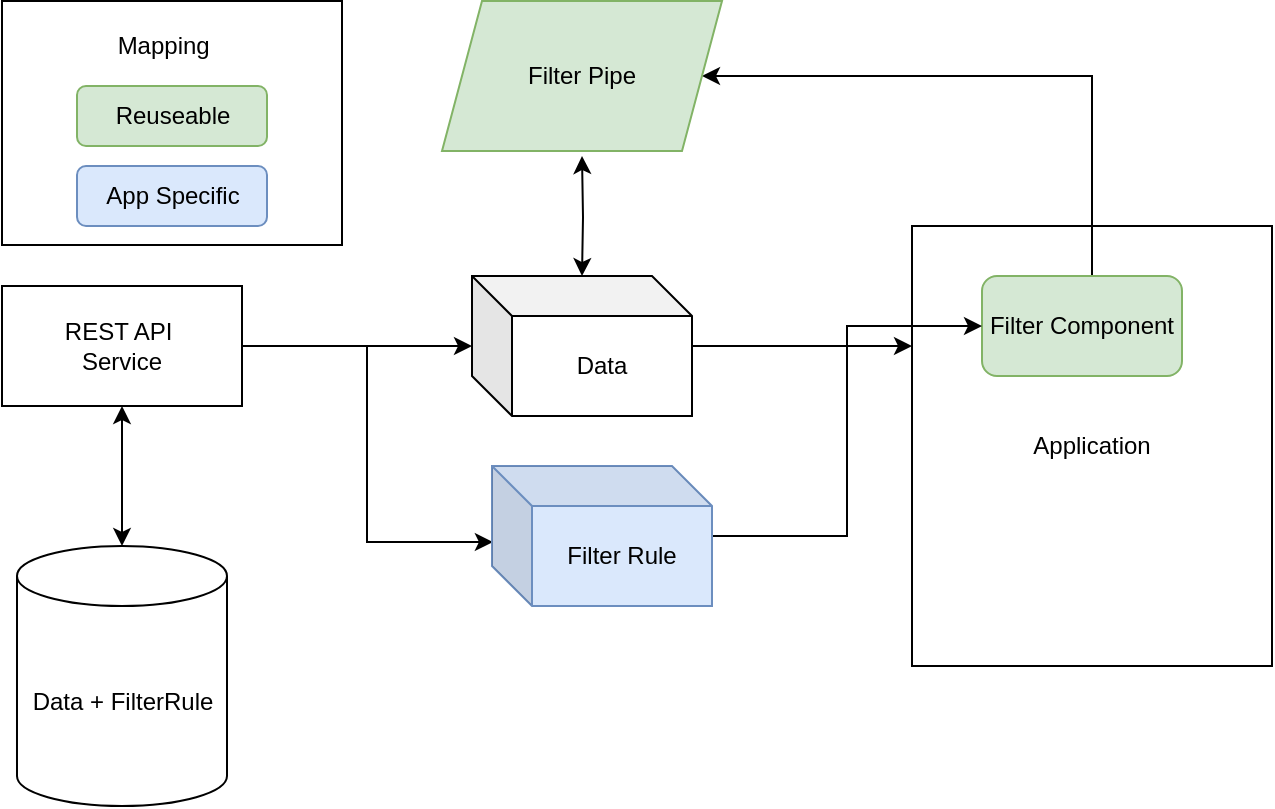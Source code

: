 <mxfile version="13.9.9" type="device"><diagram id="DZ-UJTtuj2ghI0AE6UvW" name="Page-1"><mxGraphModel dx="768" dy="523" grid="1" gridSize="10" guides="1" tooltips="1" connect="1" arrows="1" fold="1" page="1" pageScale="1" pageWidth="850" pageHeight="1100" math="0" shadow="0"><root><mxCell id="0"/><mxCell id="1" parent="0"/><mxCell id="ALyhjhy_qxAuNQm3Us_R-5" value="" style="rounded=0;whiteSpace=wrap;html=1;" vertex="1" parent="1"><mxGeometry x="125" y="117.5" width="170" height="122" as="geometry"/></mxCell><mxCell id="a5eI7QKgUOMp25f2AUdx-1" value="Application" style="rounded=0;whiteSpace=wrap;html=1;" parent="1" vertex="1"><mxGeometry x="580" y="230" width="180" height="220" as="geometry"/></mxCell><mxCell id="a5eI7QKgUOMp25f2AUdx-12" style="edgeStyle=orthogonalEdgeStyle;rounded=0;orthogonalLoop=1;jettySize=auto;html=1;entryX=0.5;entryY=1;entryDx=0;entryDy=0;startArrow=classic;startFill=1;" parent="1" source="a5eI7QKgUOMp25f2AUdx-2" target="a5eI7QKgUOMp25f2AUdx-5" edge="1"><mxGeometry relative="1" as="geometry"/></mxCell><mxCell id="a5eI7QKgUOMp25f2AUdx-2" value="Data + FilterRule" style="shape=cylinder3;whiteSpace=wrap;html=1;boundedLbl=1;backgroundOutline=1;size=15;" parent="1" vertex="1"><mxGeometry x="132.5" y="390" width="105" height="130" as="geometry"/></mxCell><mxCell id="a5eI7QKgUOMp25f2AUdx-9" style="edgeStyle=orthogonalEdgeStyle;rounded=0;orthogonalLoop=1;jettySize=auto;html=1;" parent="1" source="a5eI7QKgUOMp25f2AUdx-7" edge="1"><mxGeometry relative="1" as="geometry"><mxPoint x="580" y="290" as="targetPoint"/></mxGeometry></mxCell><mxCell id="a5eI7QKgUOMp25f2AUdx-23" style="edgeStyle=orthogonalEdgeStyle;rounded=0;orthogonalLoop=1;jettySize=auto;html=1;entryX=0.004;entryY=0.543;entryDx=0;entryDy=0;entryPerimeter=0;startArrow=none;startFill=0;" parent="1" source="a5eI7QKgUOMp25f2AUdx-5" target="a5eI7QKgUOMp25f2AUdx-20" edge="1"><mxGeometry relative="1" as="geometry"/></mxCell><mxCell id="a5eI7QKgUOMp25f2AUdx-5" value="REST API&amp;nbsp;&lt;br&gt;Service" style="rounded=0;whiteSpace=wrap;html=1;" parent="1" vertex="1"><mxGeometry x="125" y="260" width="120" height="60" as="geometry"/></mxCell><mxCell id="a5eI7QKgUOMp25f2AUdx-7" value="Data" style="shape=cube;whiteSpace=wrap;html=1;boundedLbl=1;backgroundOutline=1;darkOpacity=0.05;darkOpacity2=0.1;" parent="1" vertex="1"><mxGeometry x="360" y="255" width="110" height="70" as="geometry"/></mxCell><mxCell id="a5eI7QKgUOMp25f2AUdx-13" style="edgeStyle=orthogonalEdgeStyle;rounded=0;orthogonalLoop=1;jettySize=auto;html=1;" parent="1" source="a5eI7QKgUOMp25f2AUdx-5" target="a5eI7QKgUOMp25f2AUdx-7" edge="1"><mxGeometry relative="1" as="geometry"><mxPoint x="580" y="290" as="targetPoint"/><mxPoint x="245" y="290" as="sourcePoint"/></mxGeometry></mxCell><mxCell id="a5eI7QKgUOMp25f2AUdx-18" style="edgeStyle=orthogonalEdgeStyle;rounded=0;orthogonalLoop=1;jettySize=auto;html=1;entryX=1;entryY=0.5;entryDx=0;entryDy=0;" parent="1" source="a5eI7QKgUOMp25f2AUdx-14" target="a5eI7QKgUOMp25f2AUdx-19" edge="1"><mxGeometry relative="1" as="geometry"><mxPoint x="455" y="155" as="targetPoint"/><Array as="points"><mxPoint x="670" y="155"/></Array></mxGeometry></mxCell><mxCell id="a5eI7QKgUOMp25f2AUdx-14" value="Filter Component" style="rounded=1;whiteSpace=wrap;html=1;fillColor=#d5e8d4;strokeColor=#82b366;" parent="1" vertex="1"><mxGeometry x="615" y="255" width="100" height="50" as="geometry"/></mxCell><mxCell id="a5eI7QKgUOMp25f2AUdx-17" style="edgeStyle=orthogonalEdgeStyle;rounded=0;orthogonalLoop=1;jettySize=auto;html=1;startArrow=classic;startFill=1;" parent="1" target="a5eI7QKgUOMp25f2AUdx-7" edge="1"><mxGeometry relative="1" as="geometry"><mxPoint x="415" y="195" as="sourcePoint"/></mxGeometry></mxCell><mxCell id="a5eI7QKgUOMp25f2AUdx-19" value="Filter Pipe" style="shape=parallelogram;perimeter=parallelogramPerimeter;whiteSpace=wrap;html=1;fixedSize=1;fillColor=#d5e8d4;strokeColor=#82b366;" parent="1" vertex="1"><mxGeometry x="345" y="117.5" width="140" height="75" as="geometry"/></mxCell><mxCell id="a5eI7QKgUOMp25f2AUdx-21" style="edgeStyle=orthogonalEdgeStyle;rounded=0;orthogonalLoop=1;jettySize=auto;html=1;entryX=0;entryY=0.5;entryDx=0;entryDy=0;startArrow=none;startFill=0;" parent="1" source="a5eI7QKgUOMp25f2AUdx-20" target="a5eI7QKgUOMp25f2AUdx-14" edge="1"><mxGeometry relative="1" as="geometry"/></mxCell><mxCell id="a5eI7QKgUOMp25f2AUdx-20" value="Filter Rule" style="shape=cube;whiteSpace=wrap;html=1;boundedLbl=1;backgroundOutline=1;darkOpacity=0.05;darkOpacity2=0.1;fillColor=#dae8fc;strokeColor=#6c8ebf;" parent="1" vertex="1"><mxGeometry x="370" y="350" width="110" height="70" as="geometry"/></mxCell><mxCell id="ALyhjhy_qxAuNQm3Us_R-2" value="Reuseable" style="rounded=1;whiteSpace=wrap;html=1;fillColor=#d5e8d4;strokeColor=#82b366;" vertex="1" parent="1"><mxGeometry x="162.5" y="160" width="95" height="30" as="geometry"/></mxCell><mxCell id="ALyhjhy_qxAuNQm3Us_R-4" value="App Specific" style="rounded=1;whiteSpace=wrap;html=1;fillColor=#dae8fc;strokeColor=#6c8ebf;" vertex="1" parent="1"><mxGeometry x="162.5" y="200" width="95" height="30" as="geometry"/></mxCell><mxCell id="ALyhjhy_qxAuNQm3Us_R-7" value="Mapping&amp;nbsp;" style="text;html=1;strokeColor=none;fillColor=none;align=center;verticalAlign=middle;whiteSpace=wrap;rounded=0;" vertex="1" parent="1"><mxGeometry x="165" y="130" width="85" height="20" as="geometry"/></mxCell></root></mxGraphModel></diagram></mxfile>